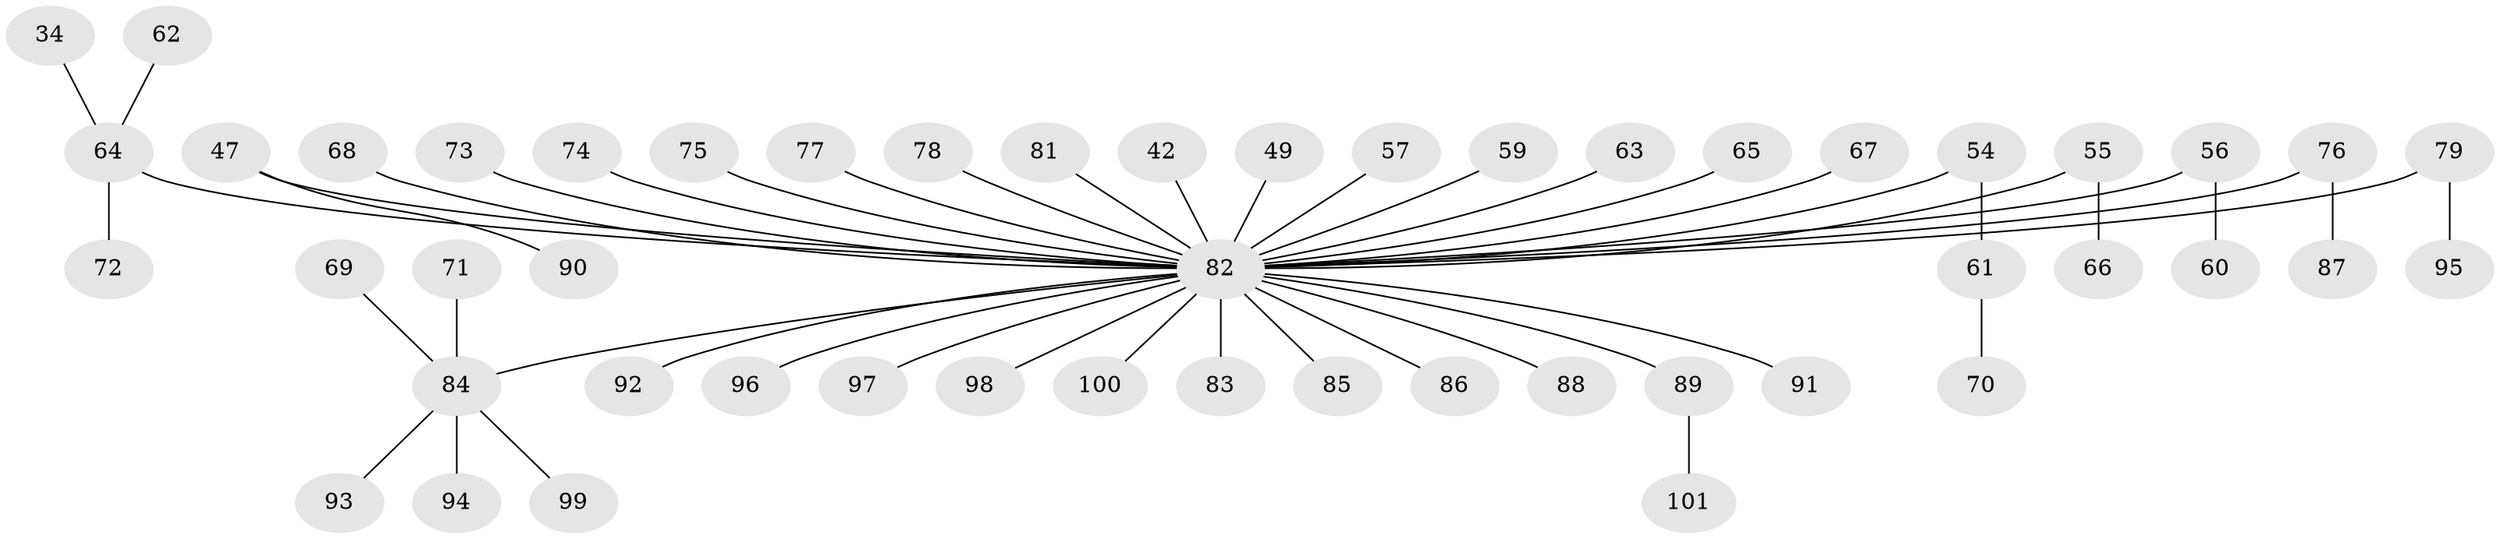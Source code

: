 // original degree distribution, {5: 0.019801980198019802, 7: 0.019801980198019802, 3: 0.0594059405940594, 1: 0.4752475247524752, 4: 0.0594059405940594, 6: 0.0297029702970297, 2: 0.33663366336633666}
// Generated by graph-tools (version 1.1) at 2025/52/03/09/25 04:52:30]
// undirected, 50 vertices, 49 edges
graph export_dot {
graph [start="1"]
  node [color=gray90,style=filled];
  34;
  42;
  47;
  49;
  54;
  55;
  56;
  57;
  59;
  60;
  61;
  62;
  63;
  64 [super="+3+6+21+33+31"];
  65;
  66;
  67;
  68;
  69;
  70;
  71;
  72;
  73;
  74;
  75;
  76;
  77;
  78;
  79;
  81;
  82 [super="+12+10+14+28+15+58+26+22+30+45+50+4+51+80+46+52+53"];
  83;
  84 [super="+23+27+48"];
  85;
  86;
  87;
  88;
  89;
  90;
  91;
  92;
  93;
  94;
  95;
  96;
  97;
  98;
  99;
  100;
  101;
  34 -- 64;
  42 -- 82;
  47 -- 90;
  47 -- 82;
  49 -- 82;
  54 -- 61;
  54 -- 82;
  55 -- 66;
  55 -- 82;
  56 -- 60;
  56 -- 82;
  57 -- 82;
  59 -- 82;
  61 -- 70;
  62 -- 64;
  63 -- 82;
  64 -- 72;
  64 -- 82;
  65 -- 82;
  67 -- 82;
  68 -- 82;
  69 -- 84;
  71 -- 84;
  73 -- 82;
  74 -- 82;
  75 -- 82;
  76 -- 87;
  76 -- 82;
  77 -- 82;
  78 -- 82;
  79 -- 95;
  79 -- 82;
  81 -- 82;
  82 -- 91;
  82 -- 96;
  82 -- 83;
  82 -- 86;
  82 -- 100;
  82 -- 85;
  82 -- 84;
  82 -- 89;
  82 -- 92;
  82 -- 97;
  82 -- 98;
  82 -- 88;
  84 -- 93;
  84 -- 99;
  84 -- 94;
  89 -- 101;
}
